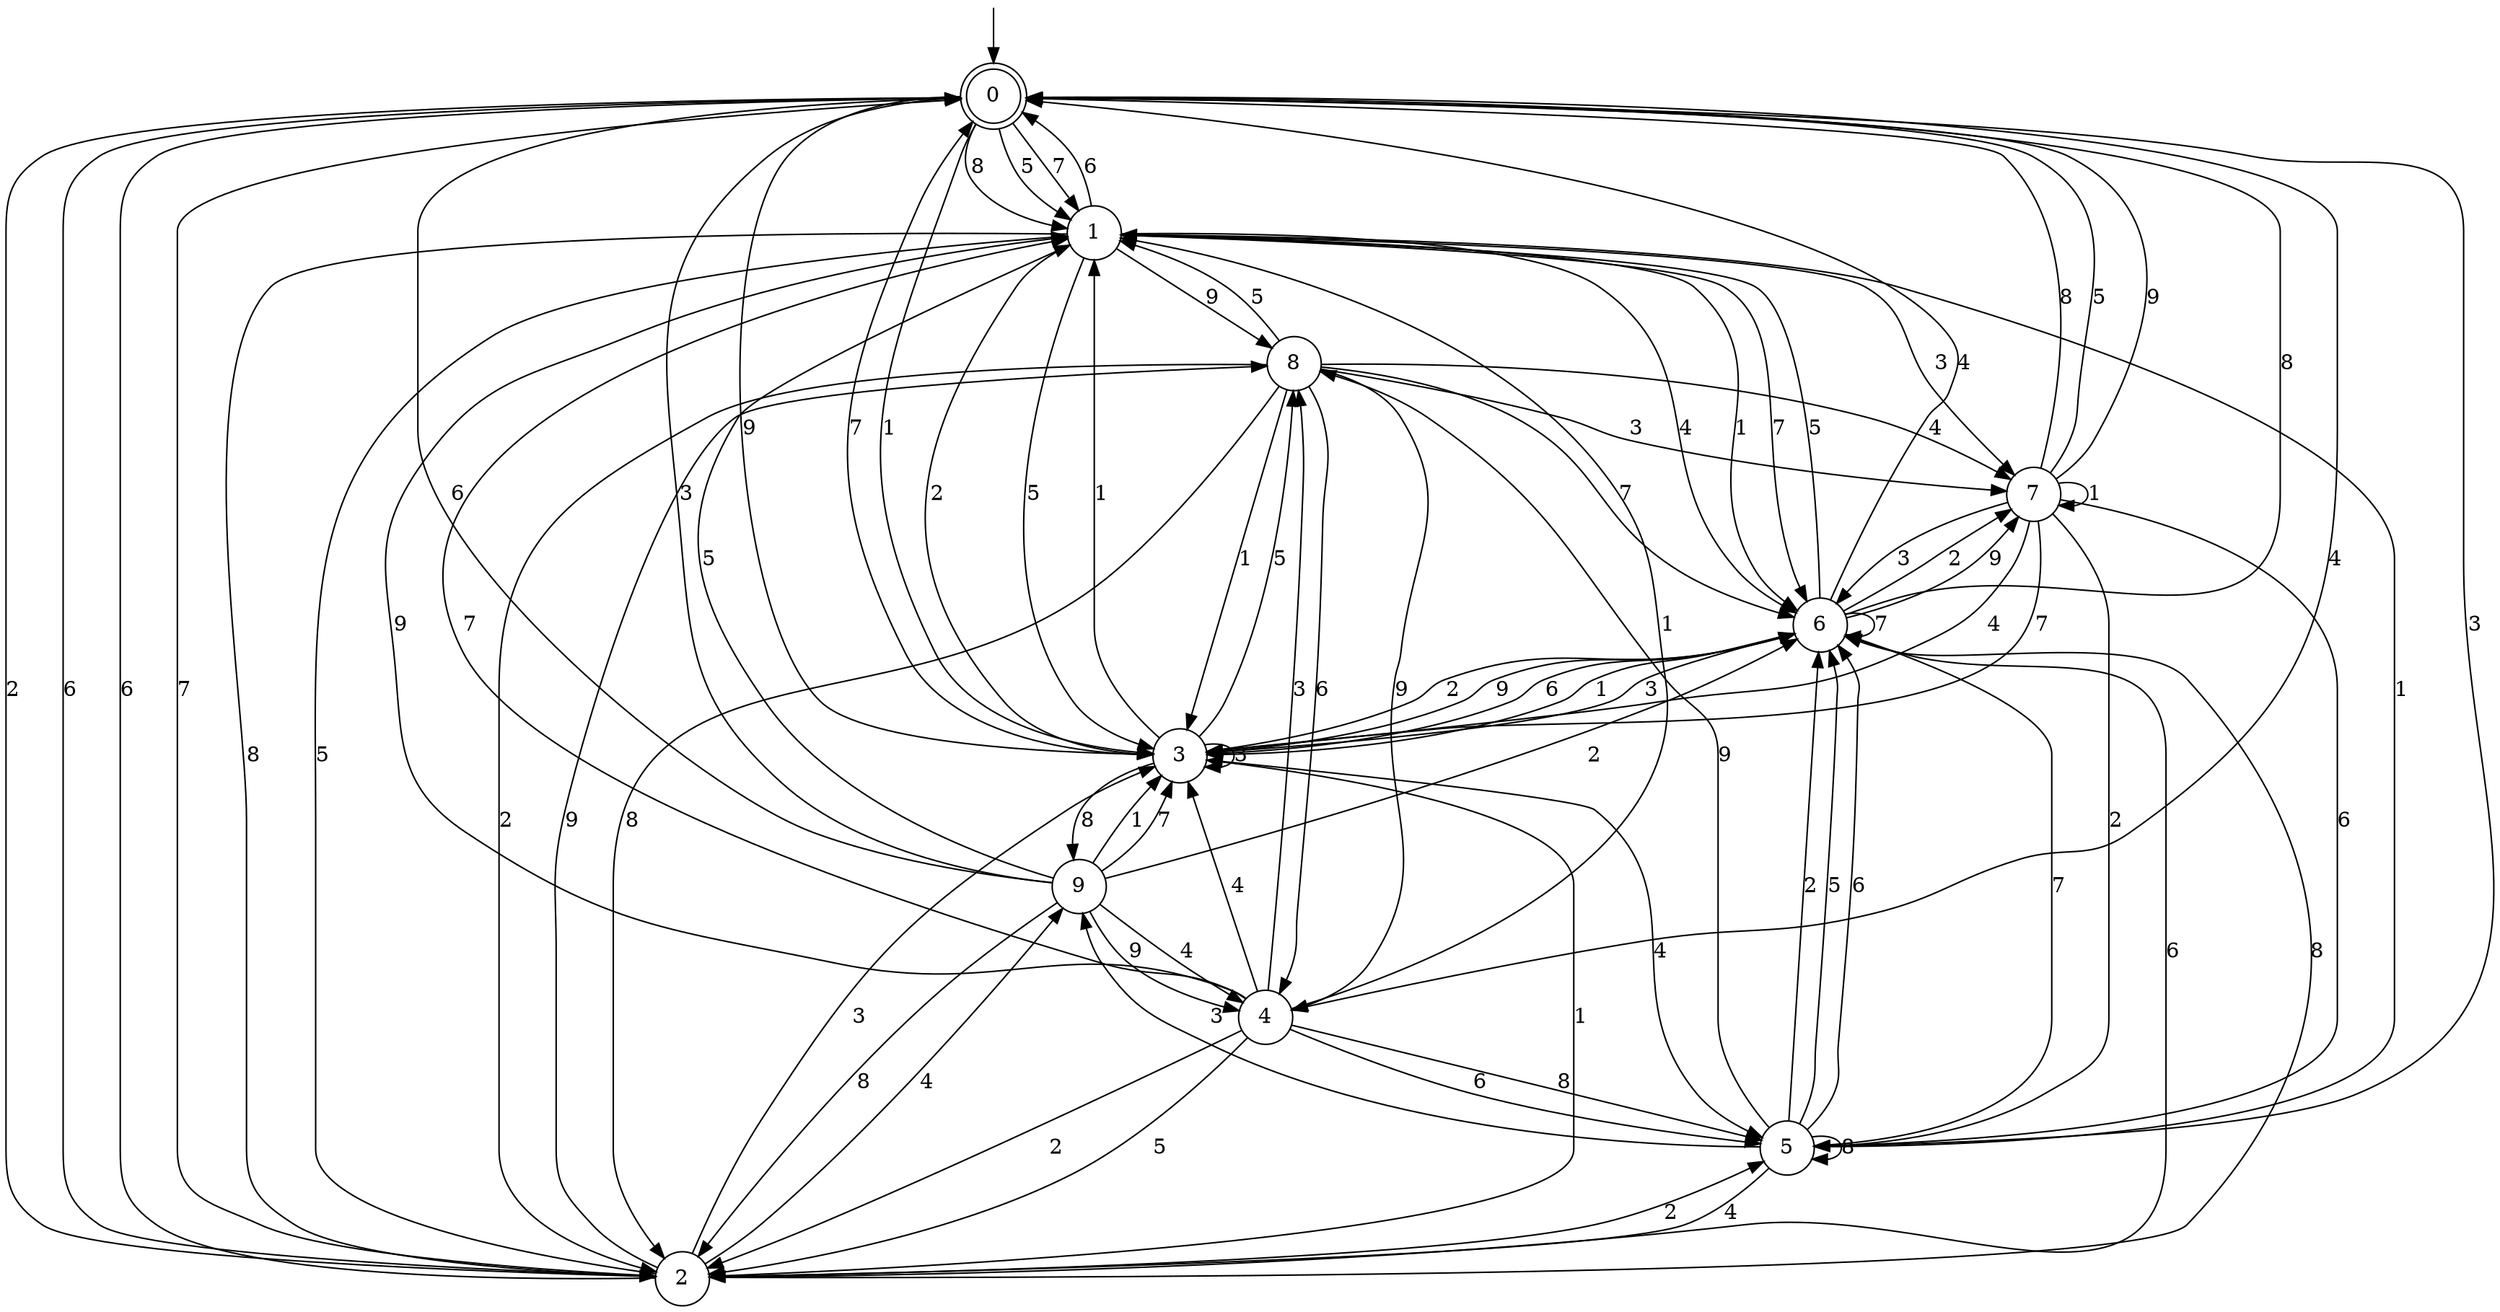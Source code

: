 digraph g {

	s0 [shape="doublecircle" label="0"];
	s1 [shape="circle" label="1"];
	s2 [shape="circle" label="2"];
	s3 [shape="circle" label="3"];
	s4 [shape="circle" label="4"];
	s5 [shape="circle" label="5"];
	s6 [shape="circle" label="6"];
	s7 [shape="circle" label="7"];
	s8 [shape="circle" label="8"];
	s9 [shape="circle" label="9"];
	s0 -> s1 [label="8"];
	s0 -> s2 [label="2"];
	s0 -> s3 [label="1"];
	s0 -> s4 [label="4"];
	s0 -> s5 [label="3"];
	s0 -> s1 [label="5"];
	s0 -> s3 [label="9"];
	s0 -> s2 [label="6"];
	s0 -> s1 [label="7"];
	s1 -> s2 [label="8"];
	s1 -> s3 [label="2"];
	s1 -> s6 [label="1"];
	s1 -> s6 [label="4"];
	s1 -> s7 [label="3"];
	s1 -> s3 [label="5"];
	s1 -> s8 [label="9"];
	s1 -> s0 [label="6"];
	s1 -> s6 [label="7"];
	s2 -> s6 [label="8"];
	s2 -> s5 [label="2"];
	s2 -> s3 [label="1"];
	s2 -> s9 [label="4"];
	s2 -> s3 [label="3"];
	s2 -> s1 [label="5"];
	s2 -> s8 [label="9"];
	s2 -> s0 [label="6"];
	s2 -> s0 [label="7"];
	s3 -> s9 [label="8"];
	s3 -> s6 [label="2"];
	s3 -> s1 [label="1"];
	s3 -> s5 [label="4"];
	s3 -> s3 [label="3"];
	s3 -> s8 [label="5"];
	s3 -> s6 [label="9"];
	s3 -> s6 [label="6"];
	s3 -> s0 [label="7"];
	s4 -> s5 [label="8"];
	s4 -> s2 [label="2"];
	s4 -> s1 [label="1"];
	s4 -> s3 [label="4"];
	s4 -> s8 [label="3"];
	s4 -> s2 [label="5"];
	s4 -> s1 [label="9"];
	s4 -> s5 [label="6"];
	s4 -> s1 [label="7"];
	s5 -> s5 [label="8"];
	s5 -> s6 [label="2"];
	s5 -> s1 [label="1"];
	s5 -> s2 [label="4"];
	s5 -> s9 [label="3"];
	s5 -> s6 [label="5"];
	s5 -> s8 [label="9"];
	s5 -> s6 [label="6"];
	s5 -> s6 [label="7"];
	s6 -> s0 [label="8"];
	s6 -> s7 [label="2"];
	s6 -> s3 [label="1"];
	s6 -> s0 [label="4"];
	s6 -> s3 [label="3"];
	s6 -> s1 [label="5"];
	s6 -> s7 [label="9"];
	s6 -> s2 [label="6"];
	s6 -> s6 [label="7"];
	s7 -> s0 [label="8"];
	s7 -> s5 [label="2"];
	s7 -> s7 [label="1"];
	s7 -> s3 [label="4"];
	s7 -> s6 [label="3"];
	s7 -> s0 [label="5"];
	s7 -> s0 [label="9"];
	s7 -> s5 [label="6"];
	s7 -> s3 [label="7"];
	s8 -> s2 [label="8"];
	s8 -> s2 [label="2"];
	s8 -> s3 [label="1"];
	s8 -> s7 [label="4"];
	s8 -> s7 [label="3"];
	s8 -> s1 [label="5"];
	s8 -> s4 [label="9"];
	s8 -> s4 [label="6"];
	s8 -> s6 [label="7"];
	s9 -> s2 [label="8"];
	s9 -> s6 [label="2"];
	s9 -> s3 [label="1"];
	s9 -> s4 [label="4"];
	s9 -> s0 [label="3"];
	s9 -> s1 [label="5"];
	s9 -> s4 [label="9"];
	s9 -> s0 [label="6"];
	s9 -> s3 [label="7"];

__start0 [label="" shape="none" width="0" height="0"];
__start0 -> s0;

}
